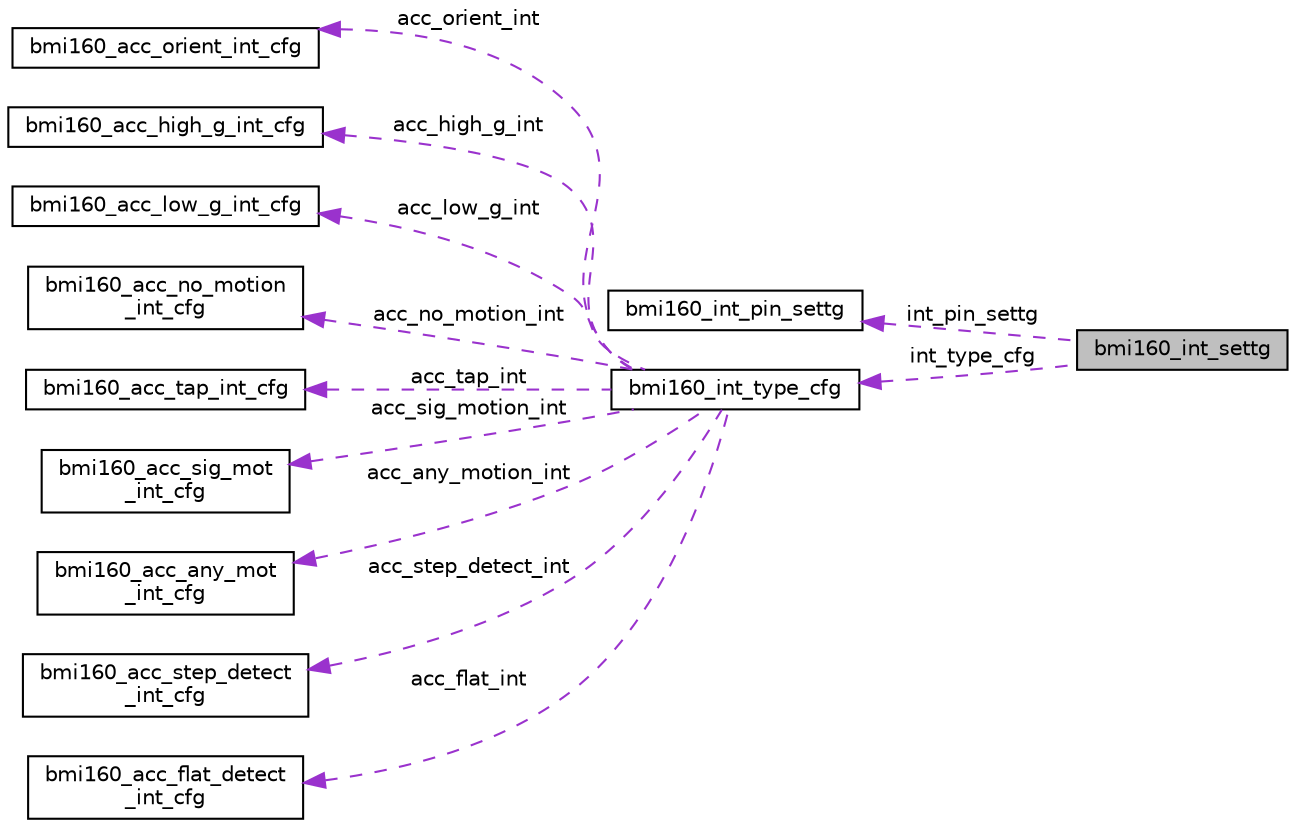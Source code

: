digraph "bmi160_int_settg"
{
  edge [fontname="Helvetica",fontsize="10",labelfontname="Helvetica",labelfontsize="10"];
  node [fontname="Helvetica",fontsize="10",shape=record];
  rankdir="LR";
  Node1 [label="bmi160_int_settg",height=0.2,width=0.4,color="black", fillcolor="grey75", style="filled", fontcolor="black"];
  Node2 -> Node1 [dir="back",color="darkorchid3",fontsize="10",style="dashed",label=" int_pin_settg" ,fontname="Helvetica"];
  Node2 [label="bmi160_int_pin_settg",height=0.2,width=0.4,color="black", fillcolor="white", style="filled",URL="$structbmi160__int__pin__settg.html"];
  Node3 -> Node1 [dir="back",color="darkorchid3",fontsize="10",style="dashed",label=" int_type_cfg" ,fontname="Helvetica"];
  Node3 [label="bmi160_int_type_cfg",height=0.2,width=0.4,color="black", fillcolor="white", style="filled",URL="$unionbmi160__int__type__cfg.html"];
  Node4 -> Node3 [dir="back",color="darkorchid3",fontsize="10",style="dashed",label=" acc_orient_int" ,fontname="Helvetica"];
  Node4 [label="bmi160_acc_orient_int_cfg",height=0.2,width=0.4,color="black", fillcolor="white", style="filled",URL="$structbmi160__acc__orient__int__cfg.html"];
  Node5 -> Node3 [dir="back",color="darkorchid3",fontsize="10",style="dashed",label=" acc_high_g_int" ,fontname="Helvetica"];
  Node5 [label="bmi160_acc_high_g_int_cfg",height=0.2,width=0.4,color="black", fillcolor="white", style="filled",URL="$structbmi160__acc__high__g__int__cfg.html"];
  Node6 -> Node3 [dir="back",color="darkorchid3",fontsize="10",style="dashed",label=" acc_low_g_int" ,fontname="Helvetica"];
  Node6 [label="bmi160_acc_low_g_int_cfg",height=0.2,width=0.4,color="black", fillcolor="white", style="filled",URL="$structbmi160__acc__low__g__int__cfg.html"];
  Node7 -> Node3 [dir="back",color="darkorchid3",fontsize="10",style="dashed",label=" acc_no_motion_int" ,fontname="Helvetica"];
  Node7 [label="bmi160_acc_no_motion\l_int_cfg",height=0.2,width=0.4,color="black", fillcolor="white", style="filled",URL="$structbmi160__acc__no__motion__int__cfg.html"];
  Node8 -> Node3 [dir="back",color="darkorchid3",fontsize="10",style="dashed",label=" acc_tap_int" ,fontname="Helvetica"];
  Node8 [label="bmi160_acc_tap_int_cfg",height=0.2,width=0.4,color="black", fillcolor="white", style="filled",URL="$structbmi160__acc__tap__int__cfg.html"];
  Node9 -> Node3 [dir="back",color="darkorchid3",fontsize="10",style="dashed",label=" acc_sig_motion_int" ,fontname="Helvetica"];
  Node9 [label="bmi160_acc_sig_mot\l_int_cfg",height=0.2,width=0.4,color="black", fillcolor="white", style="filled",URL="$structbmi160__acc__sig__mot__int__cfg.html"];
  Node10 -> Node3 [dir="back",color="darkorchid3",fontsize="10",style="dashed",label=" acc_any_motion_int" ,fontname="Helvetica"];
  Node10 [label="bmi160_acc_any_mot\l_int_cfg",height=0.2,width=0.4,color="black", fillcolor="white", style="filled",URL="$structbmi160__acc__any__mot__int__cfg.html"];
  Node11 -> Node3 [dir="back",color="darkorchid3",fontsize="10",style="dashed",label=" acc_step_detect_int" ,fontname="Helvetica"];
  Node11 [label="bmi160_acc_step_detect\l_int_cfg",height=0.2,width=0.4,color="black", fillcolor="white", style="filled",URL="$structbmi160__acc__step__detect__int__cfg.html"];
  Node12 -> Node3 [dir="back",color="darkorchid3",fontsize="10",style="dashed",label=" acc_flat_int" ,fontname="Helvetica"];
  Node12 [label="bmi160_acc_flat_detect\l_int_cfg",height=0.2,width=0.4,color="black", fillcolor="white", style="filled",URL="$structbmi160__acc__flat__detect__int__cfg.html"];
}
